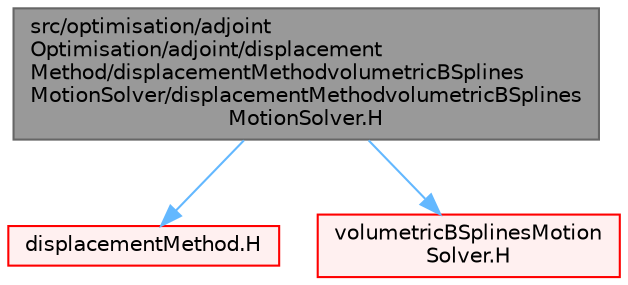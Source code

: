 digraph "src/optimisation/adjointOptimisation/adjoint/displacementMethod/displacementMethodvolumetricBSplinesMotionSolver/displacementMethodvolumetricBSplinesMotionSolver.H"
{
 // LATEX_PDF_SIZE
  bgcolor="transparent";
  edge [fontname=Helvetica,fontsize=10,labelfontname=Helvetica,labelfontsize=10];
  node [fontname=Helvetica,fontsize=10,shape=box,height=0.2,width=0.4];
  Node1 [id="Node000001",label="src/optimisation/adjoint\lOptimisation/adjoint/displacement\lMethod/displacementMethodvolumetricBSplines\lMotionSolver/displacementMethodvolumetricBSplines\lMotionSolver.H",height=0.2,width=0.4,color="gray40", fillcolor="grey60", style="filled", fontcolor="black",tooltip=" "];
  Node1 -> Node2 [id="edge1_Node000001_Node000002",color="steelblue1",style="solid",tooltip=" "];
  Node2 [id="Node000002",label="displacementMethod.H",height=0.2,width=0.4,color="red", fillcolor="#FFF0F0", style="filled",URL="$displacementMethod_8H.html",tooltip=" "];
  Node1 -> Node465 [id="edge2_Node000001_Node000465",color="steelblue1",style="solid",tooltip=" "];
  Node465 [id="Node000465",label="volumetricBSplinesMotion\lSolver.H",height=0.2,width=0.4,color="red", fillcolor="#FFF0F0", style="filled",URL="$volumetricBSplinesMotionSolver_8H.html",tooltip=" "];
}
